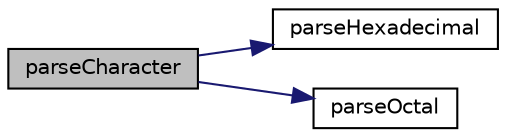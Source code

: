 digraph "parseCharacter"
{
 // LATEX_PDF_SIZE
  edge [fontname="Helvetica",fontsize="10",labelfontname="Helvetica",labelfontsize="10"];
  node [fontname="Helvetica",fontsize="10",shape=record];
  rankdir="LR";
  Node1 [label="parseCharacter",height=0.2,width=0.4,color="black", fillcolor="grey75", style="filled", fontcolor="black",tooltip=" "];
  Node1 -> Node2 [color="midnightblue",fontsize="10",style="solid",fontname="Helvetica"];
  Node2 [label="parseHexadecimal",height=0.2,width=0.4,color="black", fillcolor="white", style="filled",URL="$cppvalue_8cpp.html#aab39c139578670ef7a53f073b76168e2",tooltip=" "];
  Node1 -> Node3 [color="midnightblue",fontsize="10",style="solid",fontname="Helvetica"];
  Node3 [label="parseOctal",height=0.2,width=0.4,color="black", fillcolor="white", style="filled",URL="$cppvalue_8cpp.html#af83ee648a93647134a0632a75ef296d0",tooltip=" "];
}
